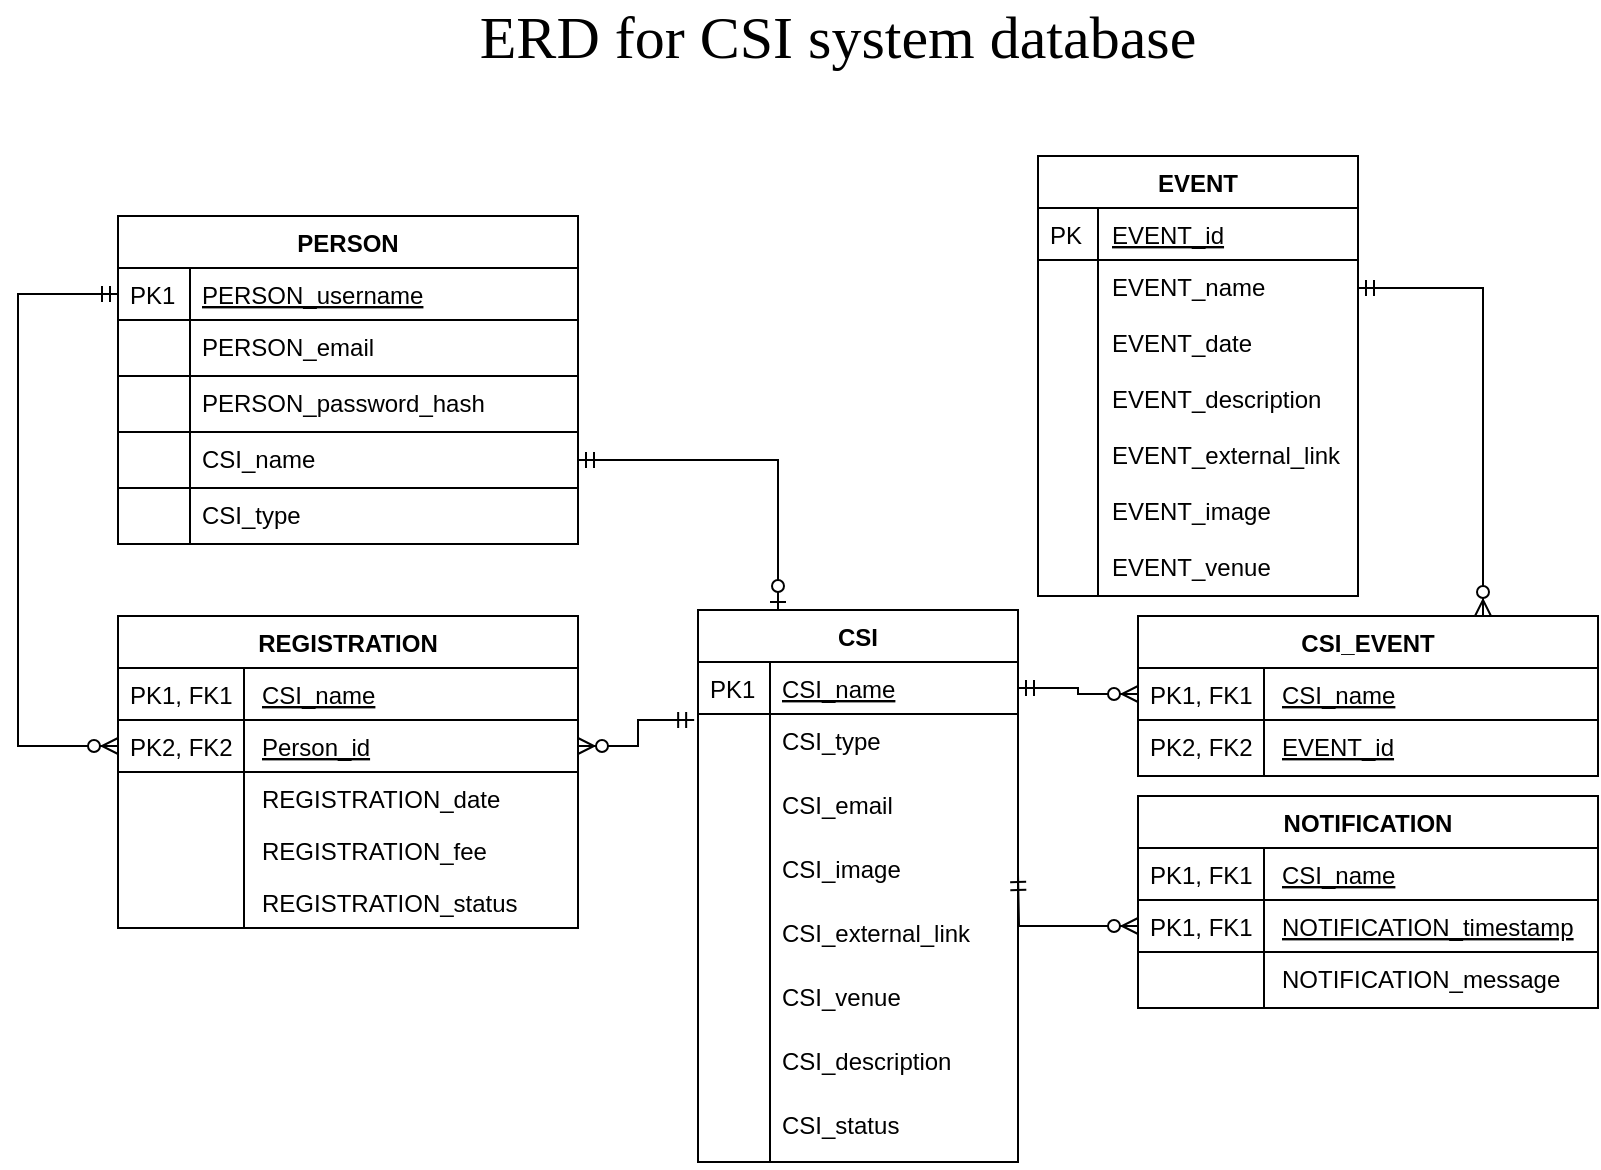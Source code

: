 <mxfile version="13.1.1" type="github">
  <diagram id="C5RBs43oDa-KdzZeNtuy" name="Page-1">
    <mxGraphModel dx="1422" dy="1882" grid="1" gridSize="10" guides="1" tooltips="1" connect="1" arrows="1" fold="1" page="1" pageScale="1" pageWidth="827" pageHeight="1169" math="0" shadow="0">
      <root>
        <mxCell id="WIyWlLk6GJQsqaUBKTNV-0" />
        <mxCell id="WIyWlLk6GJQsqaUBKTNV-1" parent="WIyWlLk6GJQsqaUBKTNV-0" />
        <mxCell id="zkfFHV4jXpPFQw0GAbJ--56" value="CSI" style="swimlane;fontStyle=1;childLayout=stackLayout;horizontal=1;startSize=26;horizontalStack=0;resizeParent=1;resizeLast=0;collapsible=1;marginBottom=0;rounded=0;shadow=0;strokeWidth=1;" parent="WIyWlLk6GJQsqaUBKTNV-1" vertex="1">
          <mxGeometry x="480" y="117" width="160" height="276" as="geometry">
            <mxRectangle x="260" y="80" width="160" height="26" as="alternateBounds" />
          </mxGeometry>
        </mxCell>
        <mxCell id="zkfFHV4jXpPFQw0GAbJ--57" value="CSI_name" style="shape=partialRectangle;top=0;left=0;right=0;bottom=1;align=left;verticalAlign=top;fillColor=none;spacingLeft=40;spacingRight=4;overflow=hidden;rotatable=0;points=[[0,0.5],[1,0.5]];portConstraint=eastwest;dropTarget=0;rounded=0;shadow=0;strokeWidth=1;fontStyle=4" parent="zkfFHV4jXpPFQw0GAbJ--56" vertex="1">
          <mxGeometry y="26" width="160" height="26" as="geometry" />
        </mxCell>
        <mxCell id="zkfFHV4jXpPFQw0GAbJ--58" value="PK1" style="shape=partialRectangle;top=0;left=0;bottom=0;fillColor=none;align=left;verticalAlign=top;spacingLeft=4;spacingRight=4;overflow=hidden;rotatable=0;points=[];portConstraint=eastwest;part=1;" parent="zkfFHV4jXpPFQw0GAbJ--57" vertex="1" connectable="0">
          <mxGeometry width="36" height="26" as="geometry" />
        </mxCell>
        <mxCell id="Wx7XCDajwe7z9MYehkAK-47" value="CSI_type" style="shape=partialRectangle;top=0;left=0;right=0;bottom=0;align=left;verticalAlign=top;fillColor=none;spacingLeft=40;spacingRight=4;overflow=hidden;rotatable=0;points=[[0,0.5],[1,0.5]];portConstraint=eastwest;dropTarget=0;rounded=0;shadow=0;strokeWidth=1;" parent="zkfFHV4jXpPFQw0GAbJ--56" vertex="1">
          <mxGeometry y="52" width="160" height="32" as="geometry" />
        </mxCell>
        <mxCell id="Wx7XCDajwe7z9MYehkAK-48" value="" style="shape=partialRectangle;top=0;left=0;bottom=0;fillColor=none;align=left;verticalAlign=top;spacingLeft=4;spacingRight=4;overflow=hidden;rotatable=0;points=[];portConstraint=eastwest;part=1;" parent="Wx7XCDajwe7z9MYehkAK-47" vertex="1" connectable="0">
          <mxGeometry width="36" height="32" as="geometry" />
        </mxCell>
        <mxCell id="058RNXt2RDydTSip1yyi-6" value="CSI_email" style="shape=partialRectangle;top=0;left=0;right=0;bottom=0;align=left;verticalAlign=top;fillColor=none;spacingLeft=40;spacingRight=4;overflow=hidden;rotatable=0;points=[[0,0.5],[1,0.5]];portConstraint=eastwest;dropTarget=0;rounded=0;shadow=0;strokeWidth=1;" parent="zkfFHV4jXpPFQw0GAbJ--56" vertex="1">
          <mxGeometry y="84" width="160" height="32" as="geometry" />
        </mxCell>
        <mxCell id="058RNXt2RDydTSip1yyi-7" value="" style="shape=partialRectangle;top=0;left=0;bottom=0;fillColor=none;align=left;verticalAlign=top;spacingLeft=4;spacingRight=4;overflow=hidden;rotatable=0;points=[];portConstraint=eastwest;part=1;" parent="058RNXt2RDydTSip1yyi-6" vertex="1" connectable="0">
          <mxGeometry width="36" height="32" as="geometry" />
        </mxCell>
        <mxCell id="058RNXt2RDydTSip1yyi-10" value="CSI_image" style="shape=partialRectangle;top=0;left=0;right=0;bottom=0;align=left;verticalAlign=top;fillColor=none;spacingLeft=40;spacingRight=4;overflow=hidden;rotatable=0;points=[[0,0.5],[1,0.5]];portConstraint=eastwest;dropTarget=0;rounded=0;shadow=0;strokeWidth=1;" parent="zkfFHV4jXpPFQw0GAbJ--56" vertex="1">
          <mxGeometry y="116" width="160" height="32" as="geometry" />
        </mxCell>
        <mxCell id="058RNXt2RDydTSip1yyi-11" value="" style="shape=partialRectangle;top=0;left=0;bottom=0;fillColor=none;align=left;verticalAlign=top;spacingLeft=4;spacingRight=4;overflow=hidden;rotatable=0;points=[];portConstraint=eastwest;part=1;" parent="058RNXt2RDydTSip1yyi-10" vertex="1" connectable="0">
          <mxGeometry width="36" height="32" as="geometry" />
        </mxCell>
        <mxCell id="058RNXt2RDydTSip1yyi-12" value="CSI_external_link" style="shape=partialRectangle;top=0;left=0;right=0;bottom=0;align=left;verticalAlign=top;fillColor=none;spacingLeft=40;spacingRight=4;overflow=hidden;rotatable=0;points=[[0,0.5],[1,0.5]];portConstraint=eastwest;dropTarget=0;rounded=0;shadow=0;strokeWidth=1;" parent="zkfFHV4jXpPFQw0GAbJ--56" vertex="1">
          <mxGeometry y="148" width="160" height="32" as="geometry" />
        </mxCell>
        <mxCell id="058RNXt2RDydTSip1yyi-13" value="" style="shape=partialRectangle;top=0;left=0;bottom=0;fillColor=none;align=left;verticalAlign=top;spacingLeft=4;spacingRight=4;overflow=hidden;rotatable=0;points=[];portConstraint=eastwest;part=1;" parent="058RNXt2RDydTSip1yyi-12" vertex="1" connectable="0">
          <mxGeometry width="36" height="32" as="geometry" />
        </mxCell>
        <mxCell id="058RNXt2RDydTSip1yyi-14" value="CSI_venue" style="shape=partialRectangle;top=0;left=0;right=0;bottom=0;align=left;verticalAlign=top;fillColor=none;spacingLeft=40;spacingRight=4;overflow=hidden;rotatable=0;points=[[0,0.5],[1,0.5]];portConstraint=eastwest;dropTarget=0;rounded=0;shadow=0;strokeWidth=1;" parent="zkfFHV4jXpPFQw0GAbJ--56" vertex="1">
          <mxGeometry y="180" width="160" height="32" as="geometry" />
        </mxCell>
        <mxCell id="058RNXt2RDydTSip1yyi-15" value="" style="shape=partialRectangle;top=0;left=0;bottom=0;fillColor=none;align=left;verticalAlign=top;spacingLeft=4;spacingRight=4;overflow=hidden;rotatable=0;points=[];portConstraint=eastwest;part=1;" parent="058RNXt2RDydTSip1yyi-14" vertex="1" connectable="0">
          <mxGeometry width="36" height="32" as="geometry" />
        </mxCell>
        <mxCell id="058RNXt2RDydTSip1yyi-16" value="CSI_description" style="shape=partialRectangle;top=0;left=0;right=0;bottom=0;align=left;verticalAlign=top;fillColor=none;spacingLeft=40;spacingRight=4;overflow=hidden;rotatable=0;points=[[0,0.5],[1,0.5]];portConstraint=eastwest;dropTarget=0;rounded=0;shadow=0;strokeWidth=1;" parent="zkfFHV4jXpPFQw0GAbJ--56" vertex="1">
          <mxGeometry y="212" width="160" height="32" as="geometry" />
        </mxCell>
        <mxCell id="058RNXt2RDydTSip1yyi-17" value="" style="shape=partialRectangle;top=0;left=0;bottom=0;fillColor=none;align=left;verticalAlign=top;spacingLeft=4;spacingRight=4;overflow=hidden;rotatable=0;points=[];portConstraint=eastwest;part=1;" parent="058RNXt2RDydTSip1yyi-16" vertex="1" connectable="0">
          <mxGeometry width="36" height="32" as="geometry" />
        </mxCell>
        <mxCell id="jF7a7Tazd7gpk3Zbw1Ey-21" value="CSI_status" style="shape=partialRectangle;top=0;left=0;right=0;bottom=0;align=left;verticalAlign=top;fillColor=none;spacingLeft=40;spacingRight=4;overflow=hidden;rotatable=0;points=[[0,0.5],[1,0.5]];portConstraint=eastwest;dropTarget=0;rounded=0;shadow=0;strokeWidth=1;" parent="zkfFHV4jXpPFQw0GAbJ--56" vertex="1">
          <mxGeometry y="244" width="160" height="32" as="geometry" />
        </mxCell>
        <mxCell id="jF7a7Tazd7gpk3Zbw1Ey-22" value="" style="shape=partialRectangle;top=0;left=0;bottom=0;fillColor=none;align=left;verticalAlign=top;spacingLeft=4;spacingRight=4;overflow=hidden;rotatable=0;points=[];portConstraint=eastwest;part=1;" parent="jF7a7Tazd7gpk3Zbw1Ey-21" vertex="1" connectable="0">
          <mxGeometry width="36" height="32" as="geometry" />
        </mxCell>
        <mxCell id="Wx7XCDajwe7z9MYehkAK-22" value="REGISTRATION" style="swimlane;fontStyle=1;childLayout=stackLayout;horizontal=1;startSize=26;horizontalStack=0;resizeParent=1;resizeLast=0;collapsible=1;marginBottom=0;rounded=0;shadow=0;strokeWidth=1;" parent="WIyWlLk6GJQsqaUBKTNV-1" vertex="1">
          <mxGeometry x="190" y="120" width="230" height="156" as="geometry">
            <mxRectangle x="160" y="120" width="160" height="26" as="alternateBounds" />
          </mxGeometry>
        </mxCell>
        <mxCell id="Wx7XCDajwe7z9MYehkAK-23" value="CSI_name" style="shape=partialRectangle;top=0;left=0;right=0;bottom=1;align=left;verticalAlign=top;fillColor=none;spacingLeft=70;spacingRight=4;overflow=hidden;rotatable=0;points=[[0,0.5],[1,0.5]];portConstraint=eastwest;dropTarget=0;rounded=0;shadow=0;strokeWidth=1;fontStyle=4" parent="Wx7XCDajwe7z9MYehkAK-22" vertex="1">
          <mxGeometry y="26" width="230" height="26" as="geometry" />
        </mxCell>
        <mxCell id="Wx7XCDajwe7z9MYehkAK-24" value="PK1, FK1" style="shape=partialRectangle;top=0;left=0;bottom=0;fillColor=none;align=left;verticalAlign=top;spacingLeft=4;spacingRight=4;overflow=hidden;rotatable=0;points=[];portConstraint=eastwest;part=1;" parent="Wx7XCDajwe7z9MYehkAK-23" vertex="1" connectable="0">
          <mxGeometry width="63" height="26" as="geometry" />
        </mxCell>
        <mxCell id="Wx7XCDajwe7z9MYehkAK-29" value="Person_id" style="shape=partialRectangle;top=0;left=0;right=0;bottom=1;align=left;verticalAlign=top;fillColor=none;spacingLeft=70;spacingRight=4;overflow=hidden;rotatable=0;points=[[0,0.5],[1,0.5]];portConstraint=eastwest;dropTarget=0;rounded=0;shadow=0;strokeWidth=1;fontStyle=4" parent="Wx7XCDajwe7z9MYehkAK-22" vertex="1">
          <mxGeometry y="52" width="230" height="26" as="geometry" />
        </mxCell>
        <mxCell id="Wx7XCDajwe7z9MYehkAK-30" value="PK2, FK2" style="shape=partialRectangle;top=0;left=0;bottom=0;fillColor=none;align=left;verticalAlign=top;spacingLeft=4;spacingRight=4;overflow=hidden;rotatable=0;points=[];portConstraint=eastwest;part=1;" parent="Wx7XCDajwe7z9MYehkAK-29" vertex="1" connectable="0">
          <mxGeometry width="63" height="26" as="geometry" />
        </mxCell>
        <mxCell id="Wx7XCDajwe7z9MYehkAK-25" value="REGISTRATION_date" style="shape=partialRectangle;top=0;left=0;right=0;bottom=0;align=left;verticalAlign=top;fillColor=none;spacingLeft=70;spacingRight=4;overflow=hidden;rotatable=0;points=[[0,0.5],[1,0.5]];portConstraint=eastwest;dropTarget=0;rounded=0;shadow=0;strokeWidth=1;" parent="Wx7XCDajwe7z9MYehkAK-22" vertex="1">
          <mxGeometry y="78" width="230" height="26" as="geometry" />
        </mxCell>
        <mxCell id="Wx7XCDajwe7z9MYehkAK-26" value="" style="shape=partialRectangle;top=0;left=0;bottom=0;fillColor=none;align=left;verticalAlign=top;spacingLeft=4;spacingRight=4;overflow=hidden;rotatable=0;points=[];portConstraint=eastwest;part=1;" parent="Wx7XCDajwe7z9MYehkAK-25" vertex="1" connectable="0">
          <mxGeometry width="63" height="26" as="geometry" />
        </mxCell>
        <mxCell id="058RNXt2RDydTSip1yyi-21" value="REGISTRATION_fee" style="shape=partialRectangle;top=0;left=0;right=0;bottom=0;align=left;verticalAlign=top;fillColor=none;spacingLeft=70;spacingRight=4;overflow=hidden;rotatable=0;points=[[0,0.5],[1,0.5]];portConstraint=eastwest;dropTarget=0;rounded=0;shadow=0;strokeWidth=1;" parent="Wx7XCDajwe7z9MYehkAK-22" vertex="1">
          <mxGeometry y="104" width="230" height="26" as="geometry" />
        </mxCell>
        <mxCell id="058RNXt2RDydTSip1yyi-22" value="" style="shape=partialRectangle;top=0;left=0;bottom=0;fillColor=none;align=left;verticalAlign=top;spacingLeft=4;spacingRight=4;overflow=hidden;rotatable=0;points=[];portConstraint=eastwest;part=1;" parent="058RNXt2RDydTSip1yyi-21" vertex="1" connectable="0">
          <mxGeometry width="63" height="26" as="geometry" />
        </mxCell>
        <mxCell id="jF7a7Tazd7gpk3Zbw1Ey-32" value="REGISTRATION_status" style="shape=partialRectangle;top=0;left=0;right=0;bottom=0;align=left;verticalAlign=top;fillColor=none;spacingLeft=70;spacingRight=4;overflow=hidden;rotatable=0;points=[[0,0.5],[1,0.5]];portConstraint=eastwest;dropTarget=0;rounded=0;shadow=0;strokeWidth=1;" parent="Wx7XCDajwe7z9MYehkAK-22" vertex="1">
          <mxGeometry y="130" width="230" height="26" as="geometry" />
        </mxCell>
        <mxCell id="jF7a7Tazd7gpk3Zbw1Ey-33" value="" style="shape=partialRectangle;top=0;left=0;bottom=0;fillColor=none;align=left;verticalAlign=top;spacingLeft=4;spacingRight=4;overflow=hidden;rotatable=0;points=[];portConstraint=eastwest;part=1;" parent="jF7a7Tazd7gpk3Zbw1Ey-32" vertex="1" connectable="0">
          <mxGeometry width="63" height="26" as="geometry" />
        </mxCell>
        <mxCell id="Wx7XCDajwe7z9MYehkAK-35" style="edgeStyle=orthogonalEdgeStyle;rounded=0;orthogonalLoop=1;jettySize=auto;html=1;exitX=1;exitY=0.5;exitDx=0;exitDy=0;entryX=-0.012;entryY=1.115;entryDx=0;entryDy=0;entryPerimeter=0;startArrow=ERzeroToMany;startFill=1;endArrow=ERmandOne;endFill=0;" parent="WIyWlLk6GJQsqaUBKTNV-1" source="Wx7XCDajwe7z9MYehkAK-29" target="zkfFHV4jXpPFQw0GAbJ--57" edge="1">
          <mxGeometry relative="1" as="geometry" />
        </mxCell>
        <mxCell id="Wx7XCDajwe7z9MYehkAK-50" value="EVENT" style="swimlane;fontStyle=1;childLayout=stackLayout;horizontal=1;startSize=26;horizontalStack=0;resizeParent=1;resizeLast=0;collapsible=1;marginBottom=0;rounded=0;shadow=0;strokeWidth=1;" parent="WIyWlLk6GJQsqaUBKTNV-1" vertex="1">
          <mxGeometry x="650" y="-110" width="160" height="220" as="geometry">
            <mxRectangle x="650" y="-110" width="160" height="26" as="alternateBounds" />
          </mxGeometry>
        </mxCell>
        <mxCell id="Wx7XCDajwe7z9MYehkAK-51" value="EVENT_id" style="shape=partialRectangle;top=0;left=0;right=0;bottom=1;align=left;verticalAlign=top;fillColor=none;spacingLeft=35;spacingRight=4;overflow=hidden;rotatable=0;points=[[0,0.5],[1,0.5]];portConstraint=eastwest;dropTarget=0;rounded=0;shadow=0;strokeWidth=1;fontStyle=4" parent="Wx7XCDajwe7z9MYehkAK-50" vertex="1">
          <mxGeometry y="26" width="160" height="26" as="geometry" />
        </mxCell>
        <mxCell id="Wx7XCDajwe7z9MYehkAK-52" value="PK" style="shape=partialRectangle;top=0;left=0;bottom=0;fillColor=none;align=left;verticalAlign=top;spacingLeft=4;spacingRight=4;overflow=hidden;rotatable=0;points=[];portConstraint=eastwest;part=1;" parent="Wx7XCDajwe7z9MYehkAK-51" vertex="1" connectable="0">
          <mxGeometry width="30" height="26" as="geometry" />
        </mxCell>
        <mxCell id="Wx7XCDajwe7z9MYehkAK-53" value="EVENT_name" style="shape=partialRectangle;top=0;left=0;right=0;bottom=0;align=left;verticalAlign=top;fillColor=none;spacingLeft=35;spacingRight=4;overflow=hidden;rotatable=0;points=[[0,0.5],[1,0.5]];portConstraint=eastwest;dropTarget=0;rounded=0;shadow=0;strokeWidth=1;" parent="Wx7XCDajwe7z9MYehkAK-50" vertex="1">
          <mxGeometry y="52" width="160" height="28" as="geometry" />
        </mxCell>
        <mxCell id="Wx7XCDajwe7z9MYehkAK-54" value="" style="shape=partialRectangle;top=0;left=0;bottom=0;fillColor=none;align=left;verticalAlign=top;spacingLeft=4;spacingRight=4;overflow=hidden;rotatable=0;points=[];portConstraint=eastwest;part=1;" parent="Wx7XCDajwe7z9MYehkAK-53" vertex="1" connectable="0">
          <mxGeometry width="30" height="28" as="geometry" />
        </mxCell>
        <mxCell id="Wx7XCDajwe7z9MYehkAK-56" value="EVENT_date" style="shape=partialRectangle;top=0;left=0;right=0;bottom=0;align=left;verticalAlign=top;fillColor=none;spacingLeft=35;spacingRight=4;overflow=hidden;rotatable=0;points=[[0,0.5],[1,0.5]];portConstraint=eastwest;dropTarget=0;rounded=0;shadow=0;strokeWidth=1;" parent="Wx7XCDajwe7z9MYehkAK-50" vertex="1">
          <mxGeometry y="80" width="160" height="28" as="geometry" />
        </mxCell>
        <mxCell id="Wx7XCDajwe7z9MYehkAK-57" value="" style="shape=partialRectangle;top=0;left=0;bottom=0;fillColor=none;align=left;verticalAlign=top;spacingLeft=4;spacingRight=4;overflow=hidden;rotatable=0;points=[];portConstraint=eastwest;part=1;" parent="Wx7XCDajwe7z9MYehkAK-56" vertex="1" connectable="0">
          <mxGeometry width="30" height="28" as="geometry" />
        </mxCell>
        <mxCell id="058RNXt2RDydTSip1yyi-0" value="EVENT_description" style="shape=partialRectangle;top=0;left=0;right=0;bottom=0;align=left;verticalAlign=top;fillColor=none;spacingLeft=35;spacingRight=4;overflow=hidden;rotatable=0;points=[[0,0.5],[1,0.5]];portConstraint=eastwest;dropTarget=0;rounded=0;shadow=0;strokeWidth=1;" parent="Wx7XCDajwe7z9MYehkAK-50" vertex="1">
          <mxGeometry y="108" width="160" height="28" as="geometry" />
        </mxCell>
        <mxCell id="058RNXt2RDydTSip1yyi-1" value="" style="shape=partialRectangle;top=0;left=0;bottom=0;fillColor=none;align=left;verticalAlign=top;spacingLeft=4;spacingRight=4;overflow=hidden;rotatable=0;points=[];portConstraint=eastwest;part=1;" parent="058RNXt2RDydTSip1yyi-0" vertex="1" connectable="0">
          <mxGeometry width="30" height="28" as="geometry" />
        </mxCell>
        <mxCell id="058RNXt2RDydTSip1yyi-2" value="EVENT_external_link" style="shape=partialRectangle;top=0;left=0;right=0;bottom=0;align=left;verticalAlign=top;fillColor=none;spacingLeft=35;spacingRight=4;overflow=hidden;rotatable=0;points=[[0,0.5],[1,0.5]];portConstraint=eastwest;dropTarget=0;rounded=0;shadow=0;strokeWidth=1;" parent="Wx7XCDajwe7z9MYehkAK-50" vertex="1">
          <mxGeometry y="136" width="160" height="28" as="geometry" />
        </mxCell>
        <mxCell id="058RNXt2RDydTSip1yyi-3" value="" style="shape=partialRectangle;top=0;left=0;bottom=0;fillColor=none;align=left;verticalAlign=top;spacingLeft=4;spacingRight=4;overflow=hidden;rotatable=0;points=[];portConstraint=eastwest;part=1;" parent="058RNXt2RDydTSip1yyi-2" vertex="1" connectable="0">
          <mxGeometry width="30" height="28" as="geometry" />
        </mxCell>
        <mxCell id="058RNXt2RDydTSip1yyi-4" value="EVENT_image" style="shape=partialRectangle;top=0;left=0;right=0;bottom=0;align=left;verticalAlign=top;fillColor=none;spacingLeft=35;spacingRight=4;overflow=hidden;rotatable=0;points=[[0,0.5],[1,0.5]];portConstraint=eastwest;dropTarget=0;rounded=0;shadow=0;strokeWidth=1;" parent="Wx7XCDajwe7z9MYehkAK-50" vertex="1">
          <mxGeometry y="164" width="160" height="28" as="geometry" />
        </mxCell>
        <mxCell id="058RNXt2RDydTSip1yyi-5" value="" style="shape=partialRectangle;top=0;left=0;bottom=0;fillColor=none;align=left;verticalAlign=top;spacingLeft=4;spacingRight=4;overflow=hidden;rotatable=0;points=[];portConstraint=eastwest;part=1;" parent="058RNXt2RDydTSip1yyi-4" vertex="1" connectable="0">
          <mxGeometry width="30" height="28" as="geometry" />
        </mxCell>
        <mxCell id="058RNXt2RDydTSip1yyi-23" value="EVENT_venue" style="shape=partialRectangle;top=0;left=0;right=0;bottom=0;align=left;verticalAlign=top;fillColor=none;spacingLeft=35;spacingRight=4;overflow=hidden;rotatable=0;points=[[0,0.5],[1,0.5]];portConstraint=eastwest;dropTarget=0;rounded=0;shadow=0;strokeWidth=1;" parent="Wx7XCDajwe7z9MYehkAK-50" vertex="1">
          <mxGeometry y="192" width="160" height="28" as="geometry" />
        </mxCell>
        <mxCell id="058RNXt2RDydTSip1yyi-24" value="" style="shape=partialRectangle;top=0;left=0;bottom=0;fillColor=none;align=left;verticalAlign=top;spacingLeft=4;spacingRight=4;overflow=hidden;rotatable=0;points=[];portConstraint=eastwest;part=1;" parent="058RNXt2RDydTSip1yyi-23" vertex="1" connectable="0">
          <mxGeometry width="30" height="28" as="geometry" />
        </mxCell>
        <mxCell id="Wx7XCDajwe7z9MYehkAK-55" style="edgeStyle=orthogonalEdgeStyle;rounded=0;orthogonalLoop=1;jettySize=auto;html=1;exitX=0;exitY=0.5;exitDx=0;exitDy=0;entryX=0;entryY=0.5;entryDx=0;entryDy=0;startArrow=ERmandOne;startFill=0;endArrow=ERzeroToMany;endFill=1;" parent="WIyWlLk6GJQsqaUBKTNV-1" source="zkfFHV4jXpPFQw0GAbJ--52" target="Wx7XCDajwe7z9MYehkAK-29" edge="1">
          <mxGeometry relative="1" as="geometry">
            <Array as="points">
              <mxPoint x="140" y="-41" />
              <mxPoint x="140" y="185" />
            </Array>
          </mxGeometry>
        </mxCell>
        <mxCell id="Wx7XCDajwe7z9MYehkAK-74" style="edgeStyle=orthogonalEdgeStyle;rounded=0;orthogonalLoop=1;jettySize=auto;html=1;exitX=0.75;exitY=0;exitDx=0;exitDy=0;entryX=1;entryY=0.5;entryDx=0;entryDy=0;startArrow=ERzeroToMany;startFill=1;endArrow=ERmandOne;endFill=0;" parent="WIyWlLk6GJQsqaUBKTNV-1" source="Wx7XCDajwe7z9MYehkAK-65" target="Wx7XCDajwe7z9MYehkAK-53" edge="1">
          <mxGeometry relative="1" as="geometry" />
        </mxCell>
        <mxCell id="Wx7XCDajwe7z9MYehkAK-65" value="CSI_EVENT" style="swimlane;fontStyle=1;childLayout=stackLayout;horizontal=1;startSize=26;horizontalStack=0;resizeParent=1;resizeLast=0;collapsible=1;marginBottom=0;rounded=0;shadow=0;strokeWidth=1;" parent="WIyWlLk6GJQsqaUBKTNV-1" vertex="1">
          <mxGeometry x="700" y="120" width="230" height="80" as="geometry">
            <mxRectangle x="160" y="120" width="160" height="26" as="alternateBounds" />
          </mxGeometry>
        </mxCell>
        <mxCell id="Wx7XCDajwe7z9MYehkAK-66" value="CSI_name" style="shape=partialRectangle;top=0;left=0;right=0;bottom=1;align=left;verticalAlign=top;fillColor=none;spacingLeft=70;spacingRight=4;overflow=hidden;rotatable=0;points=[[0,0.5],[1,0.5]];portConstraint=eastwest;dropTarget=0;rounded=0;shadow=0;strokeWidth=1;fontStyle=4" parent="Wx7XCDajwe7z9MYehkAK-65" vertex="1">
          <mxGeometry y="26" width="230" height="26" as="geometry" />
        </mxCell>
        <mxCell id="Wx7XCDajwe7z9MYehkAK-67" value="PK1, FK1" style="shape=partialRectangle;top=0;left=0;bottom=0;fillColor=none;align=left;verticalAlign=top;spacingLeft=4;spacingRight=4;overflow=hidden;rotatable=0;points=[];portConstraint=eastwest;part=1;" parent="Wx7XCDajwe7z9MYehkAK-66" vertex="1" connectable="0">
          <mxGeometry width="63" height="26" as="geometry" />
        </mxCell>
        <mxCell id="Wx7XCDajwe7z9MYehkAK-70" value="EVENT_id" style="shape=partialRectangle;top=0;left=0;right=0;bottom=0;align=left;verticalAlign=top;fillColor=none;spacingLeft=70;spacingRight=4;overflow=hidden;rotatable=0;points=[[0,0.5],[1,0.5]];portConstraint=eastwest;dropTarget=0;rounded=0;shadow=0;strokeWidth=1;fontStyle=4" parent="Wx7XCDajwe7z9MYehkAK-65" vertex="1">
          <mxGeometry y="52" width="230" height="28" as="geometry" />
        </mxCell>
        <mxCell id="Wx7XCDajwe7z9MYehkAK-71" value="PK2, FK2" style="shape=partialRectangle;top=0;left=0;bottom=0;fillColor=none;align=left;verticalAlign=top;spacingLeft=4;spacingRight=4;overflow=hidden;rotatable=0;points=[];portConstraint=eastwest;part=1;" parent="Wx7XCDajwe7z9MYehkAK-70" vertex="1" connectable="0">
          <mxGeometry width="63" height="28" as="geometry" />
        </mxCell>
        <mxCell id="Wx7XCDajwe7z9MYehkAK-73" style="edgeStyle=orthogonalEdgeStyle;rounded=0;orthogonalLoop=1;jettySize=auto;html=1;exitX=0;exitY=0.5;exitDx=0;exitDy=0;entryX=1;entryY=0.5;entryDx=0;entryDy=0;startArrow=ERzeroToMany;startFill=1;endArrow=ERmandOne;endFill=0;spacing=2;" parent="WIyWlLk6GJQsqaUBKTNV-1" source="Wx7XCDajwe7z9MYehkAK-66" target="zkfFHV4jXpPFQw0GAbJ--57" edge="1">
          <mxGeometry relative="1" as="geometry" />
        </mxCell>
        <mxCell id="zkfFHV4jXpPFQw0GAbJ--51" value="PERSON" style="swimlane;fontStyle=1;childLayout=stackLayout;horizontal=1;startSize=26;horizontalStack=0;resizeParent=1;resizeLast=0;collapsible=1;marginBottom=0;rounded=0;shadow=0;strokeWidth=1;" parent="WIyWlLk6GJQsqaUBKTNV-1" vertex="1">
          <mxGeometry x="190" y="-80" width="230" height="164" as="geometry">
            <mxRectangle x="160" y="120" width="160" height="26" as="alternateBounds" />
          </mxGeometry>
        </mxCell>
        <mxCell id="zkfFHV4jXpPFQw0GAbJ--52" value="PERSON_username" style="shape=partialRectangle;top=0;left=0;right=0;bottom=1;align=left;verticalAlign=top;fillColor=none;spacingLeft=40;spacingRight=4;overflow=hidden;rotatable=0;points=[[0,0.5],[1,0.5]];portConstraint=eastwest;dropTarget=0;rounded=0;shadow=0;strokeWidth=1;fontStyle=4" parent="zkfFHV4jXpPFQw0GAbJ--51" vertex="1">
          <mxGeometry y="26" width="230" height="26" as="geometry" />
        </mxCell>
        <mxCell id="zkfFHV4jXpPFQw0GAbJ--53" value="PK1" style="shape=partialRectangle;top=0;left=0;bottom=0;fillColor=none;align=left;verticalAlign=top;spacingLeft=4;spacingRight=4;overflow=hidden;rotatable=0;points=[];portConstraint=eastwest;part=1;" parent="zkfFHV4jXpPFQw0GAbJ--52" vertex="1" connectable="0">
          <mxGeometry width="36" height="26" as="geometry" />
        </mxCell>
        <mxCell id="Wx7XCDajwe7z9MYehkAK-20" value="PERSON_email" style="shape=partialRectangle;top=0;left=0;right=0;bottom=1;align=left;verticalAlign=top;fillColor=none;spacingLeft=40;spacingRight=4;overflow=hidden;rotatable=0;points=[[0,0.5],[1,0.5]];portConstraint=eastwest;dropTarget=0;rounded=0;shadow=0;strokeWidth=1;fontStyle=0" parent="zkfFHV4jXpPFQw0GAbJ--51" vertex="1">
          <mxGeometry y="52" width="230" height="28" as="geometry" />
        </mxCell>
        <mxCell id="Wx7XCDajwe7z9MYehkAK-21" value="" style="shape=partialRectangle;top=0;left=0;bottom=0;fillColor=none;align=left;verticalAlign=top;spacingLeft=4;spacingRight=4;overflow=hidden;rotatable=0;points=[];portConstraint=eastwest;part=1;" parent="Wx7XCDajwe7z9MYehkAK-20" vertex="1" connectable="0">
          <mxGeometry width="36" height="28" as="geometry" />
        </mxCell>
        <mxCell id="jF7a7Tazd7gpk3Zbw1Ey-0" value="PERSON_password_hash" style="shape=partialRectangle;top=0;left=0;right=0;bottom=1;align=left;verticalAlign=top;fillColor=none;spacingLeft=40;spacingRight=4;overflow=hidden;rotatable=0;points=[[0,0.5],[1,0.5]];portConstraint=eastwest;dropTarget=0;rounded=0;shadow=0;strokeWidth=1;fontStyle=0" parent="zkfFHV4jXpPFQw0GAbJ--51" vertex="1">
          <mxGeometry y="80" width="230" height="28" as="geometry" />
        </mxCell>
        <mxCell id="jF7a7Tazd7gpk3Zbw1Ey-1" value="" style="shape=partialRectangle;top=0;left=0;bottom=0;fillColor=none;align=left;verticalAlign=top;spacingLeft=4;spacingRight=4;overflow=hidden;rotatable=0;points=[];portConstraint=eastwest;part=1;" parent="jF7a7Tazd7gpk3Zbw1Ey-0" vertex="1" connectable="0">
          <mxGeometry width="36" height="28" as="geometry" />
        </mxCell>
        <mxCell id="jF7a7Tazd7gpk3Zbw1Ey-15" value="CSI_name" style="shape=partialRectangle;top=0;left=0;right=0;bottom=1;align=left;verticalAlign=top;fillColor=none;spacingLeft=40;spacingRight=4;overflow=hidden;rotatable=0;points=[[0,0.5],[1,0.5]];portConstraint=eastwest;dropTarget=0;rounded=0;shadow=0;strokeWidth=1;fontStyle=0" parent="zkfFHV4jXpPFQw0GAbJ--51" vertex="1">
          <mxGeometry y="108" width="230" height="28" as="geometry" />
        </mxCell>
        <mxCell id="jF7a7Tazd7gpk3Zbw1Ey-16" value="" style="shape=partialRectangle;top=0;left=0;bottom=0;fillColor=none;align=left;verticalAlign=top;spacingLeft=4;spacingRight=4;overflow=hidden;rotatable=0;points=[];portConstraint=eastwest;part=1;" parent="jF7a7Tazd7gpk3Zbw1Ey-15" vertex="1" connectable="0">
          <mxGeometry width="36" height="28" as="geometry" />
        </mxCell>
        <mxCell id="TT5dQQyE6tmjeqTmRI8z-0" value="CSI_type" style="shape=partialRectangle;top=0;left=0;right=0;bottom=1;align=left;verticalAlign=top;fillColor=none;spacingLeft=40;spacingRight=4;overflow=hidden;rotatable=0;points=[[0,0.5],[1,0.5]];portConstraint=eastwest;dropTarget=0;rounded=0;shadow=0;strokeWidth=1;fontStyle=0" vertex="1" parent="zkfFHV4jXpPFQw0GAbJ--51">
          <mxGeometry y="136" width="230" height="28" as="geometry" />
        </mxCell>
        <mxCell id="TT5dQQyE6tmjeqTmRI8z-1" value="" style="shape=partialRectangle;top=0;left=0;bottom=0;fillColor=none;align=left;verticalAlign=top;spacingLeft=4;spacingRight=4;overflow=hidden;rotatable=0;points=[];portConstraint=eastwest;part=1;" vertex="1" connectable="0" parent="TT5dQQyE6tmjeqTmRI8z-0">
          <mxGeometry width="36" height="28" as="geometry" />
        </mxCell>
        <mxCell id="jF7a7Tazd7gpk3Zbw1Ey-2" value="NOTIFICATION" style="swimlane;fontStyle=1;childLayout=stackLayout;horizontal=1;startSize=26;horizontalStack=0;resizeParent=1;resizeLast=0;collapsible=1;marginBottom=0;rounded=0;shadow=0;strokeWidth=1;" parent="WIyWlLk6GJQsqaUBKTNV-1" vertex="1">
          <mxGeometry x="700" y="210" width="230" height="106" as="geometry">
            <mxRectangle x="160" y="120" width="160" height="26" as="alternateBounds" />
          </mxGeometry>
        </mxCell>
        <mxCell id="jF7a7Tazd7gpk3Zbw1Ey-3" value="CSI_name" style="shape=partialRectangle;top=0;left=0;right=0;bottom=1;align=left;verticalAlign=top;fillColor=none;spacingLeft=70;spacingRight=4;overflow=hidden;rotatable=0;points=[[0,0.5],[1,0.5]];portConstraint=eastwest;dropTarget=0;rounded=0;shadow=0;strokeWidth=1;fontStyle=4" parent="jF7a7Tazd7gpk3Zbw1Ey-2" vertex="1">
          <mxGeometry y="26" width="230" height="26" as="geometry" />
        </mxCell>
        <mxCell id="jF7a7Tazd7gpk3Zbw1Ey-4" value="PK1, FK1" style="shape=partialRectangle;top=0;left=0;bottom=0;fillColor=none;align=left;verticalAlign=top;spacingLeft=4;spacingRight=4;overflow=hidden;rotatable=0;points=[];portConstraint=eastwest;part=1;" parent="jF7a7Tazd7gpk3Zbw1Ey-3" vertex="1" connectable="0">
          <mxGeometry width="63" height="26" as="geometry" />
        </mxCell>
        <mxCell id="jF7a7Tazd7gpk3Zbw1Ey-13" value="NOTIFICATION_timestamp" style="shape=partialRectangle;top=0;left=0;right=0;bottom=1;align=left;verticalAlign=top;fillColor=none;spacingLeft=70;spacingRight=4;overflow=hidden;rotatable=0;points=[[0,0.5],[1,0.5]];portConstraint=eastwest;dropTarget=0;rounded=0;shadow=0;strokeWidth=1;fontStyle=4" parent="jF7a7Tazd7gpk3Zbw1Ey-2" vertex="1">
          <mxGeometry y="52" width="230" height="26" as="geometry" />
        </mxCell>
        <mxCell id="jF7a7Tazd7gpk3Zbw1Ey-14" value="PK1, FK1" style="shape=partialRectangle;top=0;left=0;bottom=0;fillColor=none;align=left;verticalAlign=top;spacingLeft=4;spacingRight=4;overflow=hidden;rotatable=0;points=[];portConstraint=eastwest;part=1;" parent="jF7a7Tazd7gpk3Zbw1Ey-13" vertex="1" connectable="0">
          <mxGeometry width="63" height="26" as="geometry" />
        </mxCell>
        <mxCell id="jF7a7Tazd7gpk3Zbw1Ey-5" value="NOTIFICATION_message" style="shape=partialRectangle;top=0;left=0;right=0;bottom=0;align=left;verticalAlign=top;fillColor=none;spacingLeft=70;spacingRight=4;overflow=hidden;rotatable=0;points=[[0,0.5],[1,0.5]];portConstraint=eastwest;dropTarget=0;rounded=0;shadow=0;strokeWidth=1;fontStyle=0;labelBorderColor=none;" parent="WIyWlLk6GJQsqaUBKTNV-1" vertex="1">
          <mxGeometry x="700" y="288" width="230" height="28" as="geometry" />
        </mxCell>
        <mxCell id="jF7a7Tazd7gpk3Zbw1Ey-6" value="" style="shape=partialRectangle;top=0;left=0;bottom=0;fillColor=none;align=left;verticalAlign=top;spacingLeft=4;spacingRight=4;overflow=hidden;rotatable=0;points=[];portConstraint=eastwest;part=1;" parent="jF7a7Tazd7gpk3Zbw1Ey-5" vertex="1" connectable="0">
          <mxGeometry width="63" height="28" as="geometry" />
        </mxCell>
        <mxCell id="jF7a7Tazd7gpk3Zbw1Ey-17" style="edgeStyle=orthogonalEdgeStyle;rounded=0;orthogonalLoop=1;jettySize=auto;html=1;exitX=0;exitY=0.5;exitDx=0;exitDy=0;entryX=1;entryY=0.5;entryDx=0;entryDy=0;endArrow=ERmandOne;endFill=0;startArrow=ERzeroToMany;startFill=1;" parent="WIyWlLk6GJQsqaUBKTNV-1" source="jF7a7Tazd7gpk3Zbw1Ey-13" edge="1">
          <mxGeometry relative="1" as="geometry">
            <mxPoint x="640" y="249" as="targetPoint" />
          </mxGeometry>
        </mxCell>
        <mxCell id="jF7a7Tazd7gpk3Zbw1Ey-20" style="edgeStyle=orthogonalEdgeStyle;rounded=0;orthogonalLoop=1;jettySize=auto;html=1;exitX=1;exitY=0.5;exitDx=0;exitDy=0;entryX=0.25;entryY=0;entryDx=0;entryDy=0;startArrow=ERmandOne;startFill=0;endArrow=ERzeroToOne;endFill=1;" parent="WIyWlLk6GJQsqaUBKTNV-1" source="jF7a7Tazd7gpk3Zbw1Ey-15" target="zkfFHV4jXpPFQw0GAbJ--56" edge="1">
          <mxGeometry relative="1" as="geometry" />
        </mxCell>
        <mxCell id="RIM91asQb5VU5gbYj8X_-0" value="ERD for CSI system database" style="text;html=1;strokeColor=none;fillColor=none;align=center;verticalAlign=middle;whiteSpace=wrap;rounded=0;fontFamily=Times New Roman;fontSize=30;" parent="WIyWlLk6GJQsqaUBKTNV-1" vertex="1">
          <mxGeometry x="360" y="-180" width="380" height="20" as="geometry" />
        </mxCell>
      </root>
    </mxGraphModel>
  </diagram>
</mxfile>

